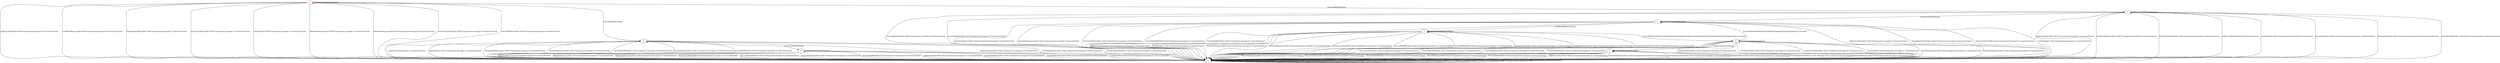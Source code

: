 digraph {
2 [color="red"]
0
1
3
4
5
6
7
8
2 -> 8 [label="ApplicationData/Alert Fatal (Unexpected message) & ConnectionClosed"]
2 -> 2 [label="ApplicationDataEmpty/Empty"]
2 -> 8 [label="CertificateRequest/Alert Fatal (Unexpected message) & ConnectionClosed"]
2 -> 8 [label="ChangeCipherSpec/Alert Fatal (Unexpected message) & ConnectionClosed"]
2 -> 8 [label="EmptyCertificate/Alert Fatal (Unexpected message) & ConnectionClosed"]
2 -> 8 [label="Finished/Alert Fatal (Unexpected message) & ConnectionClosed"]
2 -> 8 [label="HeartbeatRequest/Alert Fatal (Unexpected message) & ConnectionClosed"]
2 -> 8 [label="HeartbeatResponse/Alert Fatal (Unexpected message) & ConnectionClosed"]
2 -> 8 [label="ServerCertificate/Alert Fatal (Unexpected message) & ConnectionClosed"]
2 -> 4 [label="ServerHelloDHE/Empty"]
2 -> 8 [label="ServerHelloDone/Alert Fatal (Unexpected message) & ConnectionClosed"]
2 -> 5 [label="ServerHelloRSA/Empty"]
0 -> 8 [label="ApplicationData/Alert Fatal (Unexpected message) & ConnectionClosed"]
0 -> 0 [label="ApplicationDataEmpty/Empty"]
0 -> 8 [label="CertificateRequest/Alert Fatal (Unexpected message) & ConnectionClosed"]
0 -> 8 [label="ChangeCipherSpec/Alert Fatal (Unexpected message) & ConnectionClosed"]
0 -> 8 [label="EmptyCertificate/Alert Fatal (Unexpected message) & ConnectionClosed"]
0 -> 8 [label="Finished/Alert Fatal (Unexpected message) & ConnectionClosed"]
0 -> 8 [label="HeartbeatRequest/Alert Fatal (Unexpected message) & ConnectionClosed"]
0 -> 8 [label="HeartbeatResponse/Alert Fatal (Unexpected message) & ConnectionClosed"]
0 -> 8 [label="ServerCertificate/Alert Fatal (Unexpected message) & ConnectionClosed"]
0 -> 8 [label="ServerHelloDHE/Alert Fatal (Unexpected message) & ConnectionClosed"]
0 -> 8 [label="ServerHelloDone/Alert Fatal (Unexpected message) & ConnectionClosed"]
0 -> 8 [label="ServerHelloRSA/Alert Fatal (Unexpected message) & ConnectionClosed"]
1 -> 8 [label="ApplicationData/Alert Fatal (Unexpected message) & ConnectionClosed"]
1 -> 1 [label="ApplicationDataEmpty/Empty"]
1 -> 8 [label="CertificateRequest/Alert Fatal (Unexpected message) & ConnectionClosed"]
1 -> 8 [label="ChangeCipherSpec/Alert Fatal (Unexpected message) & ConnectionClosed"]
1 -> 8 [label="EmptyCertificate/Alert Fatal (Unexpected message) & ConnectionClosed"]
1 -> 8 [label="Finished/Alert Fatal (Unexpected message) & ConnectionClosed"]
1 -> 8 [label="HeartbeatRequest/Alert Fatal (Unexpected message) & ConnectionClosed"]
1 -> 8 [label="HeartbeatResponse/Alert Fatal (Unexpected message) & ConnectionClosed"]
1 -> 8 [label="ServerCertificate/Alert Fatal (Unexpected message) & ConnectionClosed"]
1 -> 8 [label="ServerHelloDHE/Alert Fatal (Unexpected message) & ConnectionClosed"]
1 -> 6 [label="ServerHelloDone/HandshakeCertificateHandshakeClientKeyExchangeHandshakeCertificateVerifyChangeCipherSpec & Finished"]
1 -> 8 [label="ServerHelloRSA/Alert Fatal (Unexpected message) & ConnectionClosed"]
3 -> 8 [label="ApplicationData/Alert Fatal (Unexpected message) & ConnectionClosed"]
3 -> 3 [label="ApplicationDataEmpty/Empty"]
3 -> 8 [label="CertificateRequest/Alert Fatal (Unexpected message) & ConnectionClosed"]
3 -> 8 [label="ChangeCipherSpec/Alert Fatal (Unexpected message) & ConnectionClosed"]
3 -> 8 [label="EmptyCertificate/Alert Fatal (Unexpected message) & ConnectionClosed"]
3 -> 8 [label="Finished/ApplicationData & Alert Warning (Close notify) & ConnectionClosed"]
3 -> 8 [label="HeartbeatRequest/Alert Fatal (Unexpected message) & ConnectionClosed"]
3 -> 8 [label="HeartbeatResponse/Alert Fatal (Unexpected message) & ConnectionClosed"]
3 -> 8 [label="ServerCertificate/Alert Fatal (Unexpected message) & ConnectionClosed"]
3 -> 8 [label="ServerHelloDHE/Alert Fatal (Unexpected message) & ConnectionClosed"]
3 -> 8 [label="ServerHelloDone/Alert Fatal (Unexpected message) & ConnectionClosed"]
3 -> 8 [label="ServerHelloRSA/Alert Fatal (Unexpected message) & ConnectionClosed"]
4 -> 8 [label="ApplicationData/Alert Fatal (Unexpected message) & ConnectionClosed"]
4 -> 4 [label="ApplicationDataEmpty/Empty"]
4 -> 8 [label="CertificateRequest/Alert Fatal (Unexpected message) & ConnectionClosed"]
4 -> 8 [label="ChangeCipherSpec/Alert Fatal (Unexpected message) & ConnectionClosed"]
4 -> 8 [label="EmptyCertificate/Alert2.71ConnectionClosed"]
4 -> 8 [label="Finished/Alert Fatal (Unexpected message) & ConnectionClosed"]
4 -> 8 [label="HeartbeatRequest/Alert Fatal (Unexpected message) & ConnectionClosed"]
4 -> 8 [label="HeartbeatResponse/Alert Fatal (Unexpected message) & ConnectionClosed"]
4 -> 0 [label="ServerCertificate/Empty"]
4 -> 8 [label="ServerHelloDHE/Alert Fatal (Unexpected message) & ConnectionClosed"]
4 -> 8 [label="ServerHelloDone/Alert Fatal (Unexpected message) & ConnectionClosed"]
4 -> 8 [label="ServerHelloRSA/Alert Fatal (Unexpected message) & ConnectionClosed"]
5 -> 8 [label="ApplicationData/Alert Fatal (Unexpected message) & ConnectionClosed"]
5 -> 5 [label="ApplicationDataEmpty/Empty"]
5 -> 8 [label="CertificateRequest/Alert Fatal (Unexpected message) & ConnectionClosed"]
5 -> 8 [label="ChangeCipherSpec/Alert Fatal (Unexpected message) & ConnectionClosed"]
5 -> 8 [label="EmptyCertificate/Alert2.71ConnectionClosed"]
5 -> 8 [label="Finished/Alert Fatal (Unexpected message) & ConnectionClosed"]
5 -> 8 [label="HeartbeatRequest/Alert Fatal (Unexpected message) & ConnectionClosed"]
5 -> 8 [label="HeartbeatResponse/Alert Fatal (Unexpected message) & ConnectionClosed"]
5 -> 7 [label="ServerCertificate/Empty"]
5 -> 8 [label="ServerHelloDHE/Alert Fatal (Unexpected message) & ConnectionClosed"]
5 -> 8 [label="ServerHelloDone/Alert Fatal (Unexpected message) & ConnectionClosed"]
5 -> 8 [label="ServerHelloRSA/Alert Fatal (Unexpected message) & ConnectionClosed"]
6 -> 8 [label="ApplicationData/Alert Fatal (Unexpected message) & ConnectionClosed"]
6 -> 6 [label="ApplicationDataEmpty/Empty"]
6 -> 8 [label="CertificateRequest/Alert Fatal (Unexpected message) & ConnectionClosed"]
6 -> 3 [label="ChangeCipherSpec/Empty"]
6 -> 8 [label="EmptyCertificate/Alert Fatal (Unexpected message) & ConnectionClosed"]
6 -> 8 [label="Finished/Alert Fatal (Unexpected message) & ConnectionClosed"]
6 -> 8 [label="HeartbeatRequest/Alert Fatal (Unexpected message) & ConnectionClosed"]
6 -> 8 [label="HeartbeatResponse/Alert Fatal (Unexpected message) & ConnectionClosed"]
6 -> 8 [label="ServerCertificate/Alert Fatal (Unexpected message) & ConnectionClosed"]
6 -> 8 [label="ServerHelloDHE/Alert Fatal (Unexpected message) & ConnectionClosed"]
6 -> 8 [label="ServerHelloDone/Alert Fatal (Unexpected message) & ConnectionClosed"]
6 -> 8 [label="ServerHelloRSA/Alert Fatal (Unexpected message) & ConnectionClosed"]
7 -> 8 [label="ApplicationData/Alert Fatal (Unexpected message) & ConnectionClosed"]
7 -> 7 [label="ApplicationDataEmpty/Empty"]
7 -> 1 [label="CertificateRequest/Empty"]
7 -> 8 [label="ChangeCipherSpec/Alert Fatal (Unexpected message) & ConnectionClosed"]
7 -> 8 [label="EmptyCertificate/Alert Fatal (Unexpected message) & ConnectionClosed"]
7 -> 8 [label="Finished/Alert Fatal (Unexpected message) & ConnectionClosed"]
7 -> 8 [label="HeartbeatRequest/Alert Fatal (Unexpected message) & ConnectionClosed"]
7 -> 8 [label="HeartbeatResponse/Alert Fatal (Unexpected message) & ConnectionClosed"]
7 -> 8 [label="ServerCertificate/Alert Fatal (Unexpected message) & ConnectionClosed"]
7 -> 8 [label="ServerHelloDHE/Alert Fatal (Unexpected message) & ConnectionClosed"]
7 -> 6 [label="ServerHelloDone/HandshakeClientKeyExchangeChangeCipherSpec & Finished"]
7 -> 8 [label="ServerHelloRSA/Alert Fatal (Unexpected message) & ConnectionClosed"]
8 -> 8 [label="ApplicationData/ConnectionClosed"]
8 -> 8 [label="ApplicationDataEmpty/ConnectionClosed"]
8 -> 8 [label="CertificateRequest/ConnectionClosed"]
8 -> 8 [label="ChangeCipherSpec/ConnectionClosed"]
8 -> 8 [label="EmptyCertificate/ConnectionClosed"]
8 -> 8 [label="Finished/ConnectionClosed"]
8 -> 8 [label="HeartbeatRequest/ConnectionClosed"]
8 -> 8 [label="HeartbeatResponse/ConnectionClosed"]
8 -> 8 [label="ServerCertificate/ConnectionClosed"]
8 -> 8 [label="ServerHelloDHE/ConnectionClosed"]
8 -> 8 [label="ServerHelloDone/ConnectionClosed"]
8 -> 8 [label="ServerHelloRSA/ConnectionClosed"]
}
